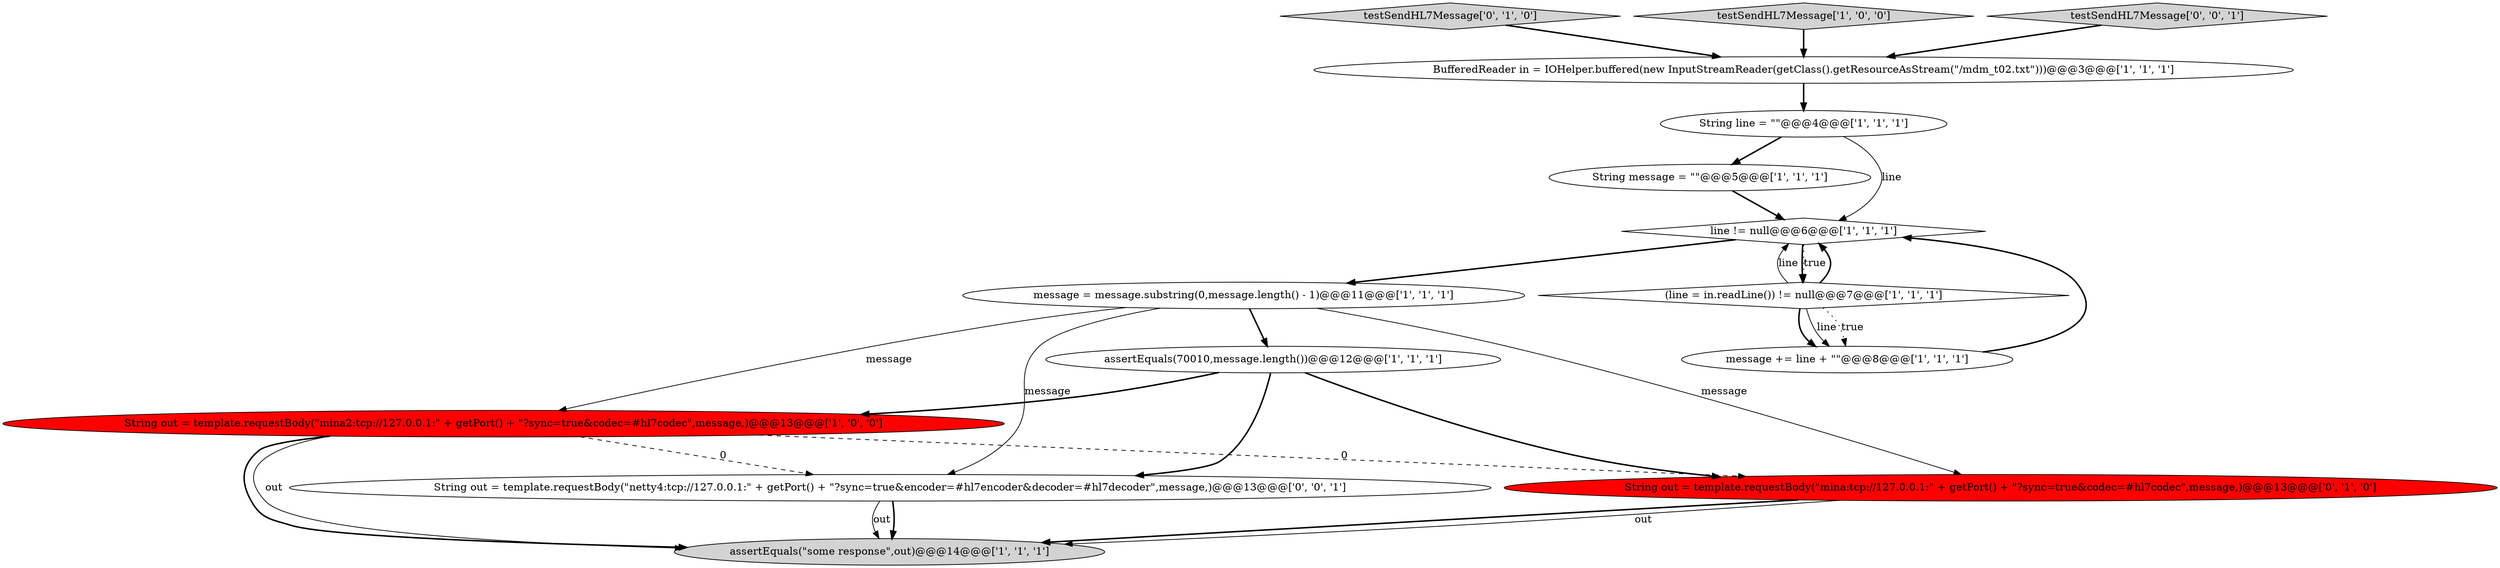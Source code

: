 digraph {
11 [style = filled, label = "String out = template.requestBody(\"mina:tcp://127.0.0.1:\" + getPort() + \"?sync=true&codec=#hl7codec\",message,)@@@13@@@['0', '1', '0']", fillcolor = red, shape = ellipse image = "AAA1AAABBB2BBB"];
0 [style = filled, label = "(line = in.readLine()) != null@@@7@@@['1', '1', '1']", fillcolor = white, shape = diamond image = "AAA0AAABBB1BBB"];
4 [style = filled, label = "String message = \"\"@@@5@@@['1', '1', '1']", fillcolor = white, shape = ellipse image = "AAA0AAABBB1BBB"];
1 [style = filled, label = "message += line + \"\"@@@8@@@['1', '1', '1']", fillcolor = white, shape = ellipse image = "AAA0AAABBB1BBB"];
12 [style = filled, label = "testSendHL7Message['0', '1', '0']", fillcolor = lightgray, shape = diamond image = "AAA0AAABBB2BBB"];
2 [style = filled, label = "String out = template.requestBody(\"mina2:tcp://127.0.0.1:\" + getPort() + \"?sync=true&codec=#hl7codec\",message,)@@@13@@@['1', '0', '0']", fillcolor = red, shape = ellipse image = "AAA1AAABBB1BBB"];
13 [style = filled, label = "String out = template.requestBody(\"netty4:tcp://127.0.0.1:\" + getPort() + \"?sync=true&encoder=#hl7encoder&decoder=#hl7decoder\",message,)@@@13@@@['0', '0', '1']", fillcolor = white, shape = ellipse image = "AAA0AAABBB3BBB"];
6 [style = filled, label = "String line = \"\"@@@4@@@['1', '1', '1']", fillcolor = white, shape = ellipse image = "AAA0AAABBB1BBB"];
5 [style = filled, label = "assertEquals(70010,message.length())@@@12@@@['1', '1', '1']", fillcolor = white, shape = ellipse image = "AAA0AAABBB1BBB"];
10 [style = filled, label = "message = message.substring(0,message.length() - 1)@@@11@@@['1', '1', '1']", fillcolor = white, shape = ellipse image = "AAA0AAABBB1BBB"];
8 [style = filled, label = "assertEquals(\"some response\",out)@@@14@@@['1', '1', '1']", fillcolor = lightgray, shape = ellipse image = "AAA0AAABBB1BBB"];
9 [style = filled, label = "testSendHL7Message['1', '0', '0']", fillcolor = lightgray, shape = diamond image = "AAA0AAABBB1BBB"];
14 [style = filled, label = "testSendHL7Message['0', '0', '1']", fillcolor = lightgray, shape = diamond image = "AAA0AAABBB3BBB"];
3 [style = filled, label = "BufferedReader in = IOHelper.buffered(new InputStreamReader(getClass().getResourceAsStream(\"/mdm_t02.txt\")))@@@3@@@['1', '1', '1']", fillcolor = white, shape = ellipse image = "AAA0AAABBB1BBB"];
7 [style = filled, label = "line != null@@@6@@@['1', '1', '1']", fillcolor = white, shape = diamond image = "AAA0AAABBB1BBB"];
14->3 [style = bold, label=""];
6->7 [style = solid, label="line"];
7->10 [style = bold, label=""];
10->13 [style = solid, label="message"];
3->6 [style = bold, label=""];
10->11 [style = solid, label="message"];
7->0 [style = bold, label=""];
2->8 [style = solid, label="out"];
7->0 [style = dotted, label="true"];
10->2 [style = solid, label="message"];
1->7 [style = bold, label=""];
4->7 [style = bold, label=""];
0->7 [style = bold, label=""];
0->7 [style = solid, label="line"];
6->4 [style = bold, label=""];
5->2 [style = bold, label=""];
10->5 [style = bold, label=""];
2->13 [style = dashed, label="0"];
0->1 [style = bold, label=""];
5->13 [style = bold, label=""];
9->3 [style = bold, label=""];
11->8 [style = bold, label=""];
2->11 [style = dashed, label="0"];
5->11 [style = bold, label=""];
12->3 [style = bold, label=""];
13->8 [style = bold, label=""];
0->1 [style = solid, label="line"];
13->8 [style = solid, label="out"];
11->8 [style = solid, label="out"];
2->8 [style = bold, label=""];
0->1 [style = dotted, label="true"];
}
